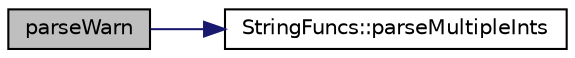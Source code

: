 digraph "parseWarn"
{
 // INTERACTIVE_SVG=YES
 // LATEX_PDF_SIZE
  edge [fontname="Helvetica",fontsize="10",labelfontname="Helvetica",labelfontsize="10"];
  node [fontname="Helvetica",fontsize="10",shape=record];
  rankdir="LR";
  Node1 [label="parseWarn",height=0.2,width=0.4,color="black", fillcolor="grey75", style="filled", fontcolor="black",tooltip=" "];
  Node1 -> Node2 [color="midnightblue",fontsize="10",style="solid",fontname="Helvetica"];
  Node2 [label="StringFuncs::parseMultipleInts",height=0.2,width=0.4,color="black", fillcolor="white", style="filled",URL="$namespaceStringFuncs.html#a7e1cc9be2328b6006a110bc9d306785e",tooltip=" "];
}

